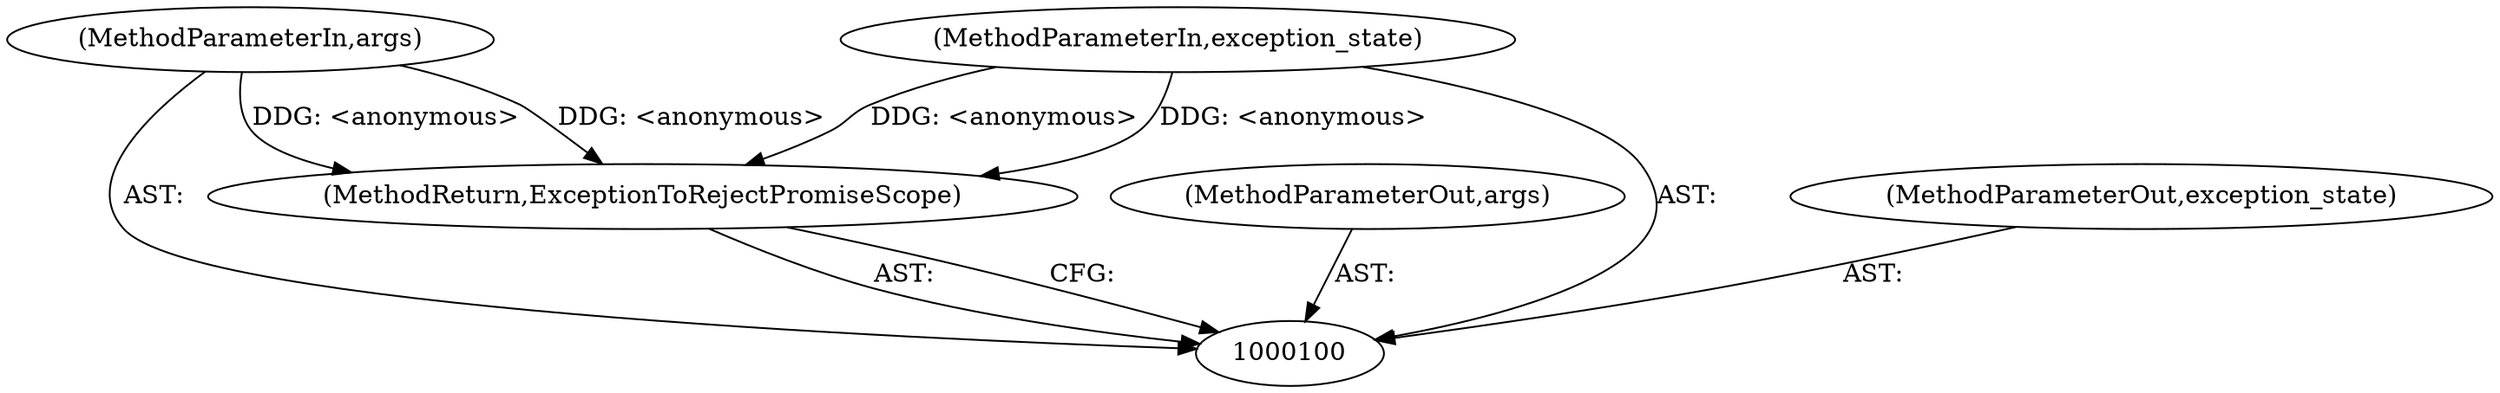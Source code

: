 digraph "0_Chrome_c5a59182a8406f67333c283a31f257714f082b7d" {
"1000104" [label="(MethodReturn,ExceptionToRejectPromiseScope)"];
"1000101" [label="(MethodParameterIn,args)"];
"1000126" [label="(MethodParameterOut,args)"];
"1000102" [label="(MethodParameterIn,exception_state)"];
"1000127" [label="(MethodParameterOut,exception_state)"];
"1000104" -> "1000100"  [label="AST: "];
"1000104" -> "1000100"  [label="CFG: "];
"1000102" -> "1000104"  [label="DDG: <anonymous>"];
"1000101" -> "1000104"  [label="DDG: <anonymous>"];
"1000101" -> "1000100"  [label="AST: "];
"1000101" -> "1000104"  [label="DDG: <anonymous>"];
"1000126" -> "1000100"  [label="AST: "];
"1000102" -> "1000100"  [label="AST: "];
"1000102" -> "1000104"  [label="DDG: <anonymous>"];
"1000127" -> "1000100"  [label="AST: "];
}
